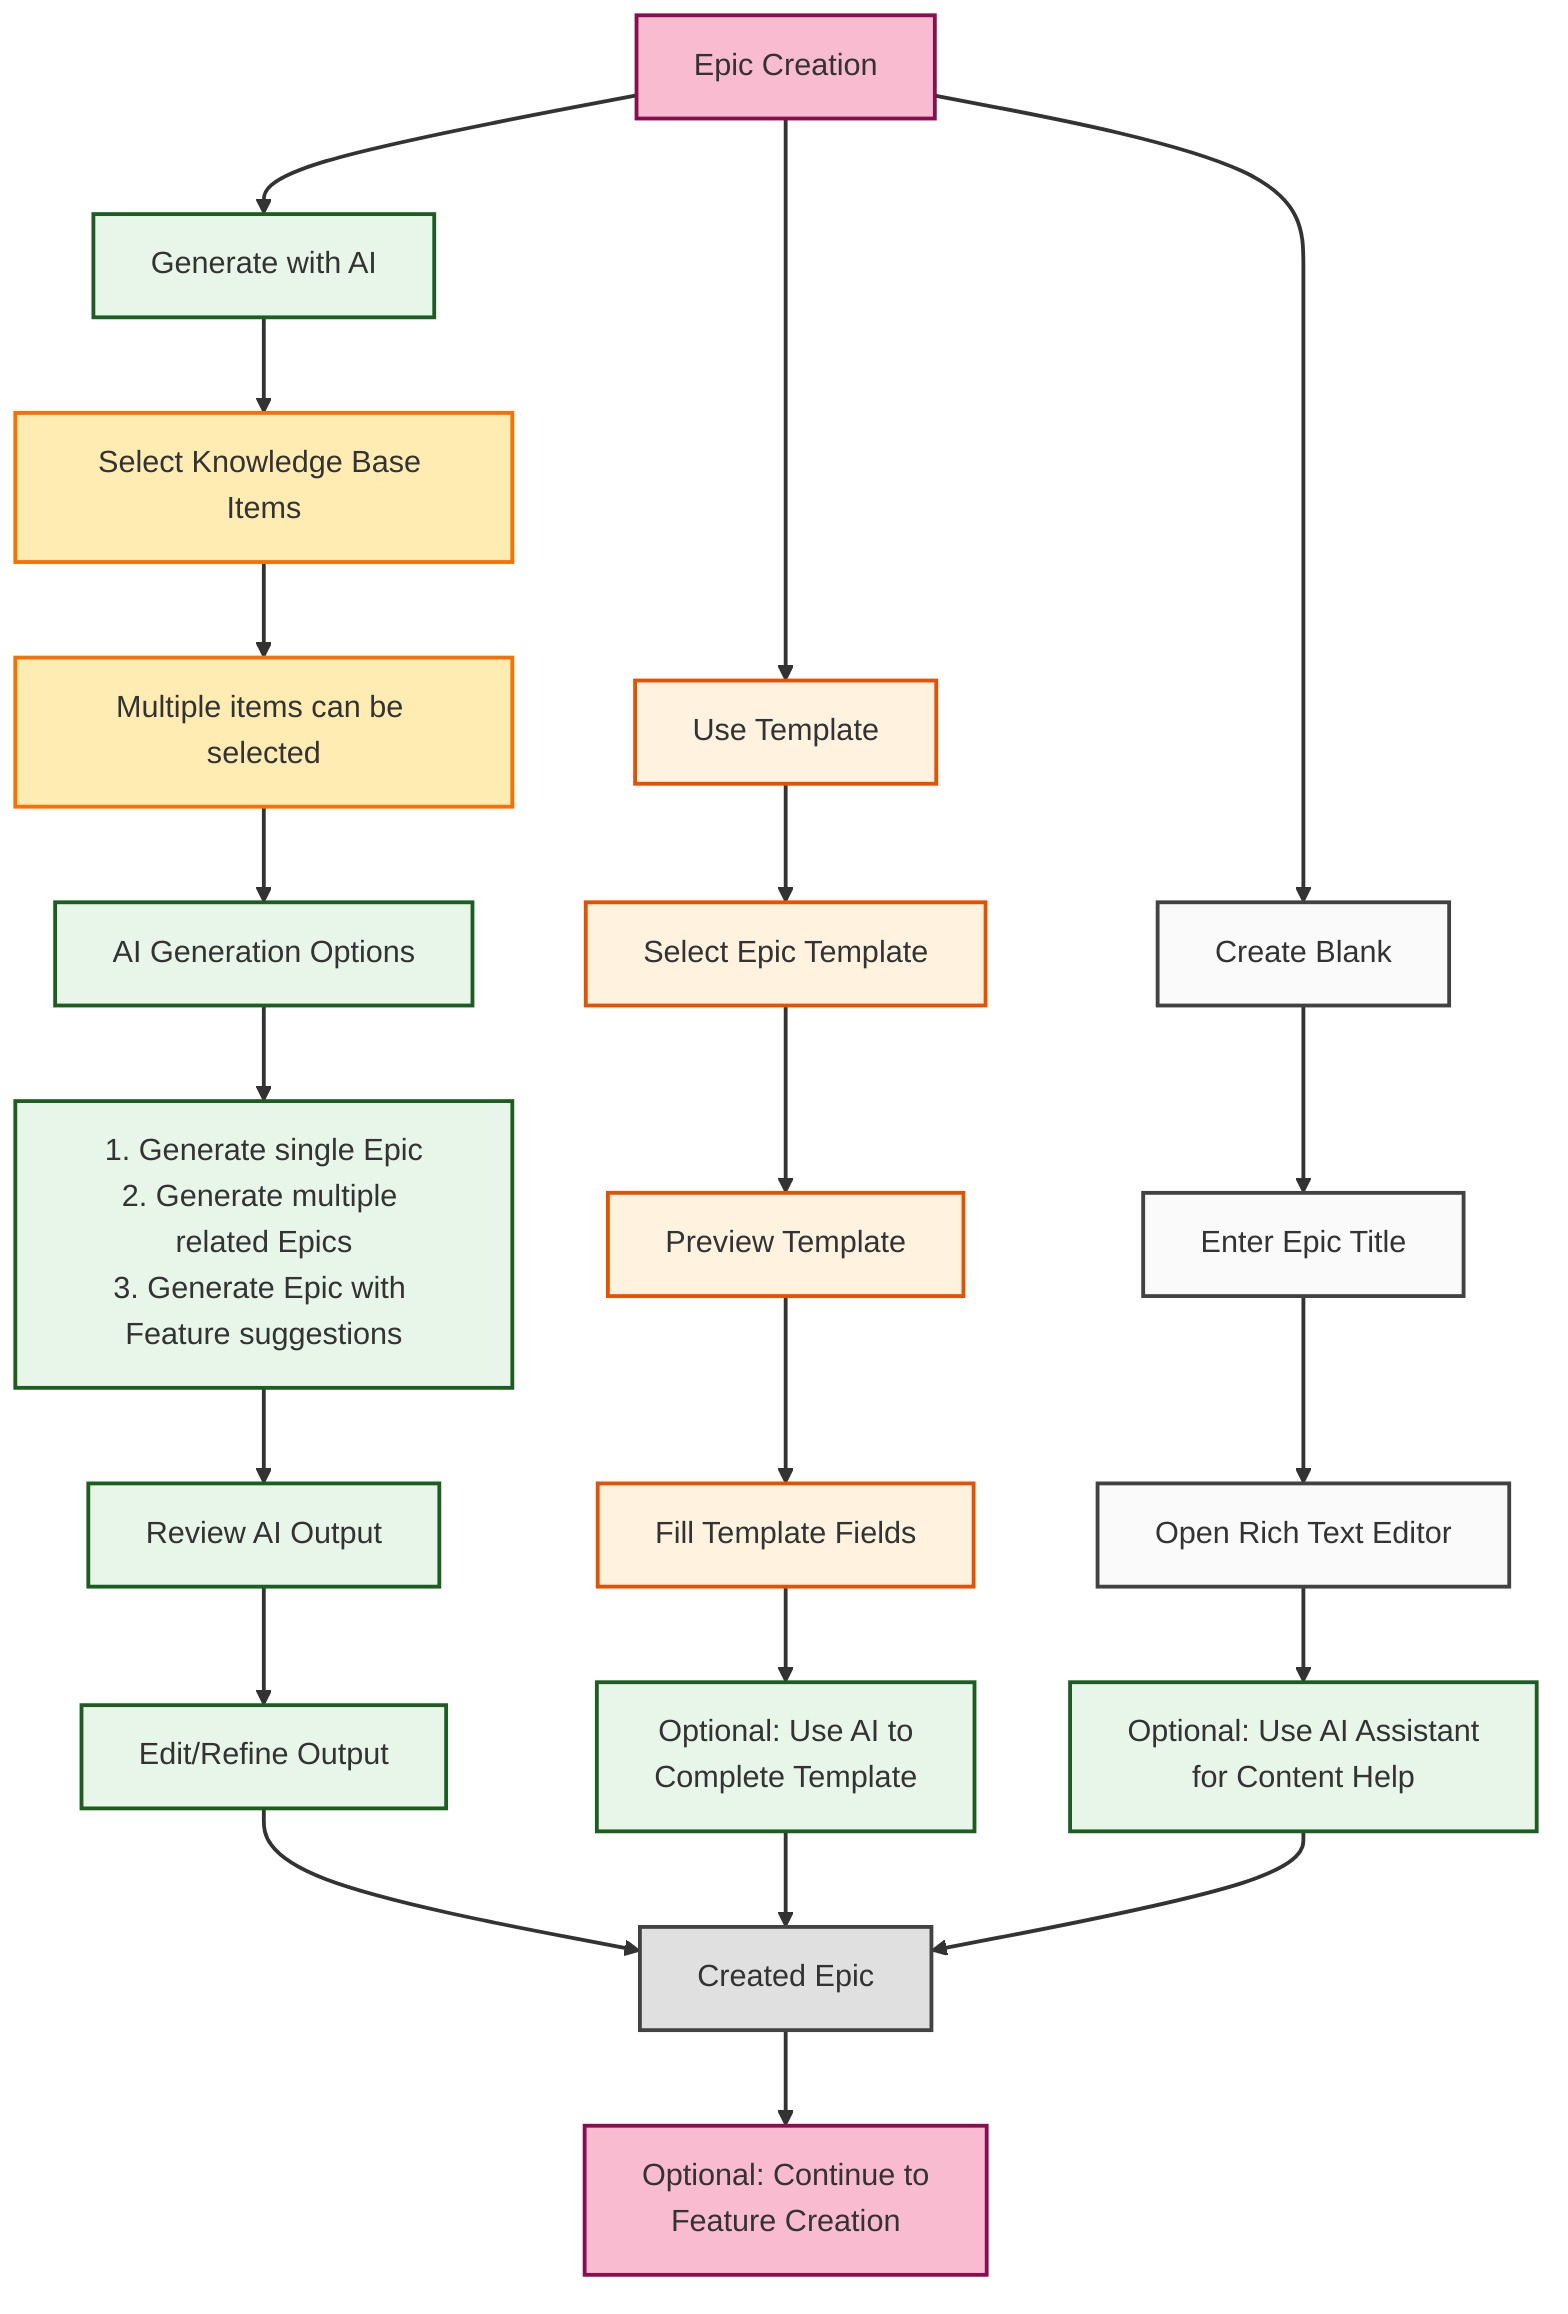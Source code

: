 graph TD
    classDef menuNode fill:#e1f5fe,stroke:#01579b,stroke-width:2px
    classDef typeNode fill:#f8bbd0,stroke:#880e4f,stroke-width:2px
    classDef aiNode fill:#e8f5e9,stroke:#1b5e20,stroke-width:2px
    classDef templateNode fill:#fff3e0,stroke:#e65100,stroke-width:2px
    classDef blankNode fill:#fafafa,stroke:#424242,stroke-width:2px
    classDef kbNode fill:#ffecb3,stroke:#ff6f00,stroke-width:2px
    classDef outputNode fill:#e0e0e0,stroke:#424242,stroke-width:2px

    Start["Epic Creation"]:::typeNode

    %% AI Path
    AI["Generate with AI"]:::aiNode
    KBSelect["Select Knowledge Base Items"]:::kbNode
    KBMulti["Multiple items can be selected"]:::kbNode
    AIPrompt["AI Generation Options"]:::aiNode
    AIOptions["1. Generate single Epic\n2. Generate multiple related Epics\n3. Generate Epic with Feature suggestions"]:::aiNode
    AIReview["Review AI Output"]:::aiNode
    AIEdit["Edit/Refine Output"]:::aiNode

    %% Template Path
    Template["Use Template"]:::templateNode
    TempSelect["Select Epic Template"]:::templateNode
    TempPreview["Preview Template"]:::templateNode
    TempFill["Fill Template Fields"]:::templateNode
    TempAI["Optional: Use AI to\nComplete Template"]:::aiNode

    %% Blank Path
    Blank["Create Blank"]:::blankNode
    BlankTitle["Enter Epic Title"]:::blankNode
    BlankEditor["Open Rich Text Editor"]:::blankNode
    BlankAI["Optional: Use AI Assistant\nfor Content Help"]:::aiNode

    %% Common Output
    Output["Created Epic"]:::outputNode
    Features["Optional: Continue to\nFeature Creation"]:::typeNode

    %% Flows
    Start --> AI
    Start --> Template
    Start --> Blank

    %% AI Flow
    AI --> KBSelect
    KBSelect --> KBMulti
    KBMulti --> AIPrompt
    AIPrompt --> AIOptions
    AIOptions --> AIReview
    AIReview --> AIEdit
    AIEdit --> Output

    %% Template Flow
    Template --> TempSelect
    TempSelect --> TempPreview
    TempPreview --> TempFill
    TempFill --> TempAI
    TempAI --> Output

    %% Blank Flow
    Blank --> BlankTitle
    BlankTitle --> BlankEditor
    BlankEditor --> BlankAI
    BlankAI --> Output

    %% Continue Flow
    Output --> Features

    %% Styling
    linkStyle default stroke-width:2px